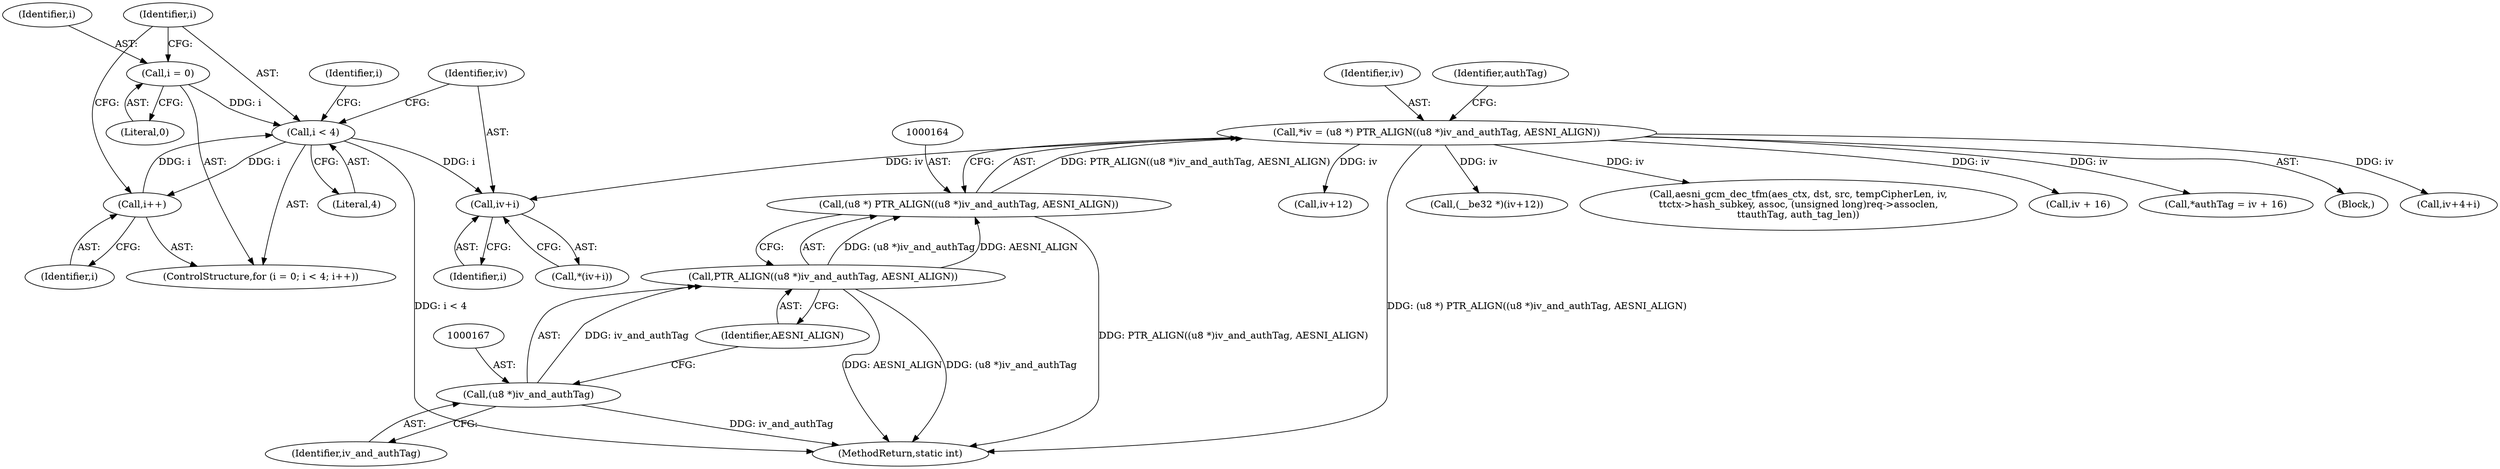digraph "0_linux_ccfe8c3f7e52ae83155cb038753f4c75b774ca8a@pointer" {
"1000254" [label="(Call,iv+i)"];
"1000161" [label="(Call,*iv = (u8 *) PTR_ALIGN((u8 *)iv_and_authTag, AESNI_ALIGN))"];
"1000163" [label="(Call,(u8 *) PTR_ALIGN((u8 *)iv_and_authTag, AESNI_ALIGN))"];
"1000165" [label="(Call,PTR_ALIGN((u8 *)iv_and_authTag, AESNI_ALIGN))"];
"1000166" [label="(Call,(u8 *)iv_and_authTag)"];
"1000247" [label="(Call,i < 4)"];
"1000250" [label="(Call,i++)"];
"1000244" [label="(Call,i = 0)"];
"1000285" [label="(Call,(__be32 *)(iv+12))"];
"1000402" [label="(Call,aesni_gcm_dec_tfm(aes_ctx, dst, src, tempCipherLen, iv,\n\t\tctx->hash_subkey, assoc, (unsigned long)req->assoclen,\n\t\tauthTag, auth_tag_len))"];
"1000163" [label="(Call,(u8 *) PTR_ALIGN((u8 *)iv_and_authTag, AESNI_ALIGN))"];
"1000248" [label="(Identifier,i)"];
"1000244" [label="(Call,i = 0)"];
"1000481" [label="(MethodReturn,static int)"];
"1000173" [label="(Call,iv + 16)"];
"1000254" [label="(Call,iv+i)"];
"1000172" [label="(Identifier,authTag)"];
"1000256" [label="(Identifier,i)"];
"1000251" [label="(Identifier,i)"];
"1000243" [label="(ControlStructure,for (i = 0; i < 4; i++))"];
"1000247" [label="(Call,i < 4)"];
"1000264" [label="(Identifier,i)"];
"1000171" [label="(Call,*authTag = iv + 16)"];
"1000169" [label="(Identifier,AESNI_ALIGN)"];
"1000161" [label="(Call,*iv = (u8 *) PTR_ALIGN((u8 *)iv_and_authTag, AESNI_ALIGN))"];
"1000250" [label="(Call,i++)"];
"1000162" [label="(Identifier,iv)"];
"1000168" [label="(Identifier,iv_and_authTag)"];
"1000245" [label="(Identifier,i)"];
"1000246" [label="(Literal,0)"];
"1000166" [label="(Call,(u8 *)iv_and_authTag)"];
"1000253" [label="(Call,*(iv+i))"];
"1000255" [label="(Identifier,iv)"];
"1000108" [label="(Block,)"];
"1000273" [label="(Call,iv+4+i)"];
"1000287" [label="(Call,iv+12)"];
"1000165" [label="(Call,PTR_ALIGN((u8 *)iv_and_authTag, AESNI_ALIGN))"];
"1000249" [label="(Literal,4)"];
"1000254" -> "1000253"  [label="AST: "];
"1000254" -> "1000256"  [label="CFG: "];
"1000255" -> "1000254"  [label="AST: "];
"1000256" -> "1000254"  [label="AST: "];
"1000253" -> "1000254"  [label="CFG: "];
"1000161" -> "1000254"  [label="DDG: iv"];
"1000247" -> "1000254"  [label="DDG: i"];
"1000161" -> "1000108"  [label="AST: "];
"1000161" -> "1000163"  [label="CFG: "];
"1000162" -> "1000161"  [label="AST: "];
"1000163" -> "1000161"  [label="AST: "];
"1000172" -> "1000161"  [label="CFG: "];
"1000161" -> "1000481"  [label="DDG: (u8 *) PTR_ALIGN((u8 *)iv_and_authTag, AESNI_ALIGN)"];
"1000163" -> "1000161"  [label="DDG: PTR_ALIGN((u8 *)iv_and_authTag, AESNI_ALIGN)"];
"1000161" -> "1000171"  [label="DDG: iv"];
"1000161" -> "1000173"  [label="DDG: iv"];
"1000161" -> "1000273"  [label="DDG: iv"];
"1000161" -> "1000285"  [label="DDG: iv"];
"1000161" -> "1000287"  [label="DDG: iv"];
"1000161" -> "1000402"  [label="DDG: iv"];
"1000163" -> "1000165"  [label="CFG: "];
"1000164" -> "1000163"  [label="AST: "];
"1000165" -> "1000163"  [label="AST: "];
"1000163" -> "1000481"  [label="DDG: PTR_ALIGN((u8 *)iv_and_authTag, AESNI_ALIGN)"];
"1000165" -> "1000163"  [label="DDG: (u8 *)iv_and_authTag"];
"1000165" -> "1000163"  [label="DDG: AESNI_ALIGN"];
"1000165" -> "1000169"  [label="CFG: "];
"1000166" -> "1000165"  [label="AST: "];
"1000169" -> "1000165"  [label="AST: "];
"1000165" -> "1000481"  [label="DDG: AESNI_ALIGN"];
"1000165" -> "1000481"  [label="DDG: (u8 *)iv_and_authTag"];
"1000166" -> "1000165"  [label="DDG: iv_and_authTag"];
"1000166" -> "1000168"  [label="CFG: "];
"1000167" -> "1000166"  [label="AST: "];
"1000168" -> "1000166"  [label="AST: "];
"1000169" -> "1000166"  [label="CFG: "];
"1000166" -> "1000481"  [label="DDG: iv_and_authTag"];
"1000247" -> "1000243"  [label="AST: "];
"1000247" -> "1000249"  [label="CFG: "];
"1000248" -> "1000247"  [label="AST: "];
"1000249" -> "1000247"  [label="AST: "];
"1000255" -> "1000247"  [label="CFG: "];
"1000264" -> "1000247"  [label="CFG: "];
"1000247" -> "1000481"  [label="DDG: i < 4"];
"1000250" -> "1000247"  [label="DDG: i"];
"1000244" -> "1000247"  [label="DDG: i"];
"1000247" -> "1000250"  [label="DDG: i"];
"1000250" -> "1000243"  [label="AST: "];
"1000250" -> "1000251"  [label="CFG: "];
"1000251" -> "1000250"  [label="AST: "];
"1000248" -> "1000250"  [label="CFG: "];
"1000244" -> "1000243"  [label="AST: "];
"1000244" -> "1000246"  [label="CFG: "];
"1000245" -> "1000244"  [label="AST: "];
"1000246" -> "1000244"  [label="AST: "];
"1000248" -> "1000244"  [label="CFG: "];
}
